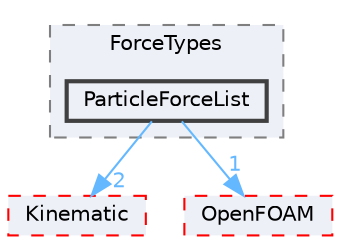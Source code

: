 digraph "src/lagrangian/intermediate/submodels/ForceTypes/ParticleForceList"
{
 // LATEX_PDF_SIZE
  bgcolor="transparent";
  edge [fontname=Helvetica,fontsize=10,labelfontname=Helvetica,labelfontsize=10];
  node [fontname=Helvetica,fontsize=10,shape=box,height=0.2,width=0.4];
  compound=true
  subgraph clusterdir_11e4790b69b7217bea2bf95b745e9e22 {
    graph [ bgcolor="#edf0f7", pencolor="grey50", label="ForceTypes", fontname=Helvetica,fontsize=10 style="filled,dashed", URL="dir_11e4790b69b7217bea2bf95b745e9e22.html",tooltip=""]
  dir_63baac6fc31195d29099c263c48f29dd [label="ParticleForceList", fillcolor="#edf0f7", color="grey25", style="filled,bold", URL="dir_63baac6fc31195d29099c263c48f29dd.html",tooltip=""];
  }
  dir_280ce042c33ce1e00a1fb89491254772 [label="Kinematic", fillcolor="#edf0f7", color="red", style="filled,dashed", URL="dir_280ce042c33ce1e00a1fb89491254772.html",tooltip=""];
  dir_c5473ff19b20e6ec4dfe5c310b3778a8 [label="OpenFOAM", fillcolor="#edf0f7", color="red", style="filled,dashed", URL="dir_c5473ff19b20e6ec4dfe5c310b3778a8.html",tooltip=""];
  dir_63baac6fc31195d29099c263c48f29dd->dir_280ce042c33ce1e00a1fb89491254772 [headlabel="2", labeldistance=1.5 headhref="dir_002800_002016.html" href="dir_002800_002016.html" color="steelblue1" fontcolor="steelblue1"];
  dir_63baac6fc31195d29099c263c48f29dd->dir_c5473ff19b20e6ec4dfe5c310b3778a8 [headlabel="1", labeldistance=1.5 headhref="dir_002800_002695.html" href="dir_002800_002695.html" color="steelblue1" fontcolor="steelblue1"];
}
